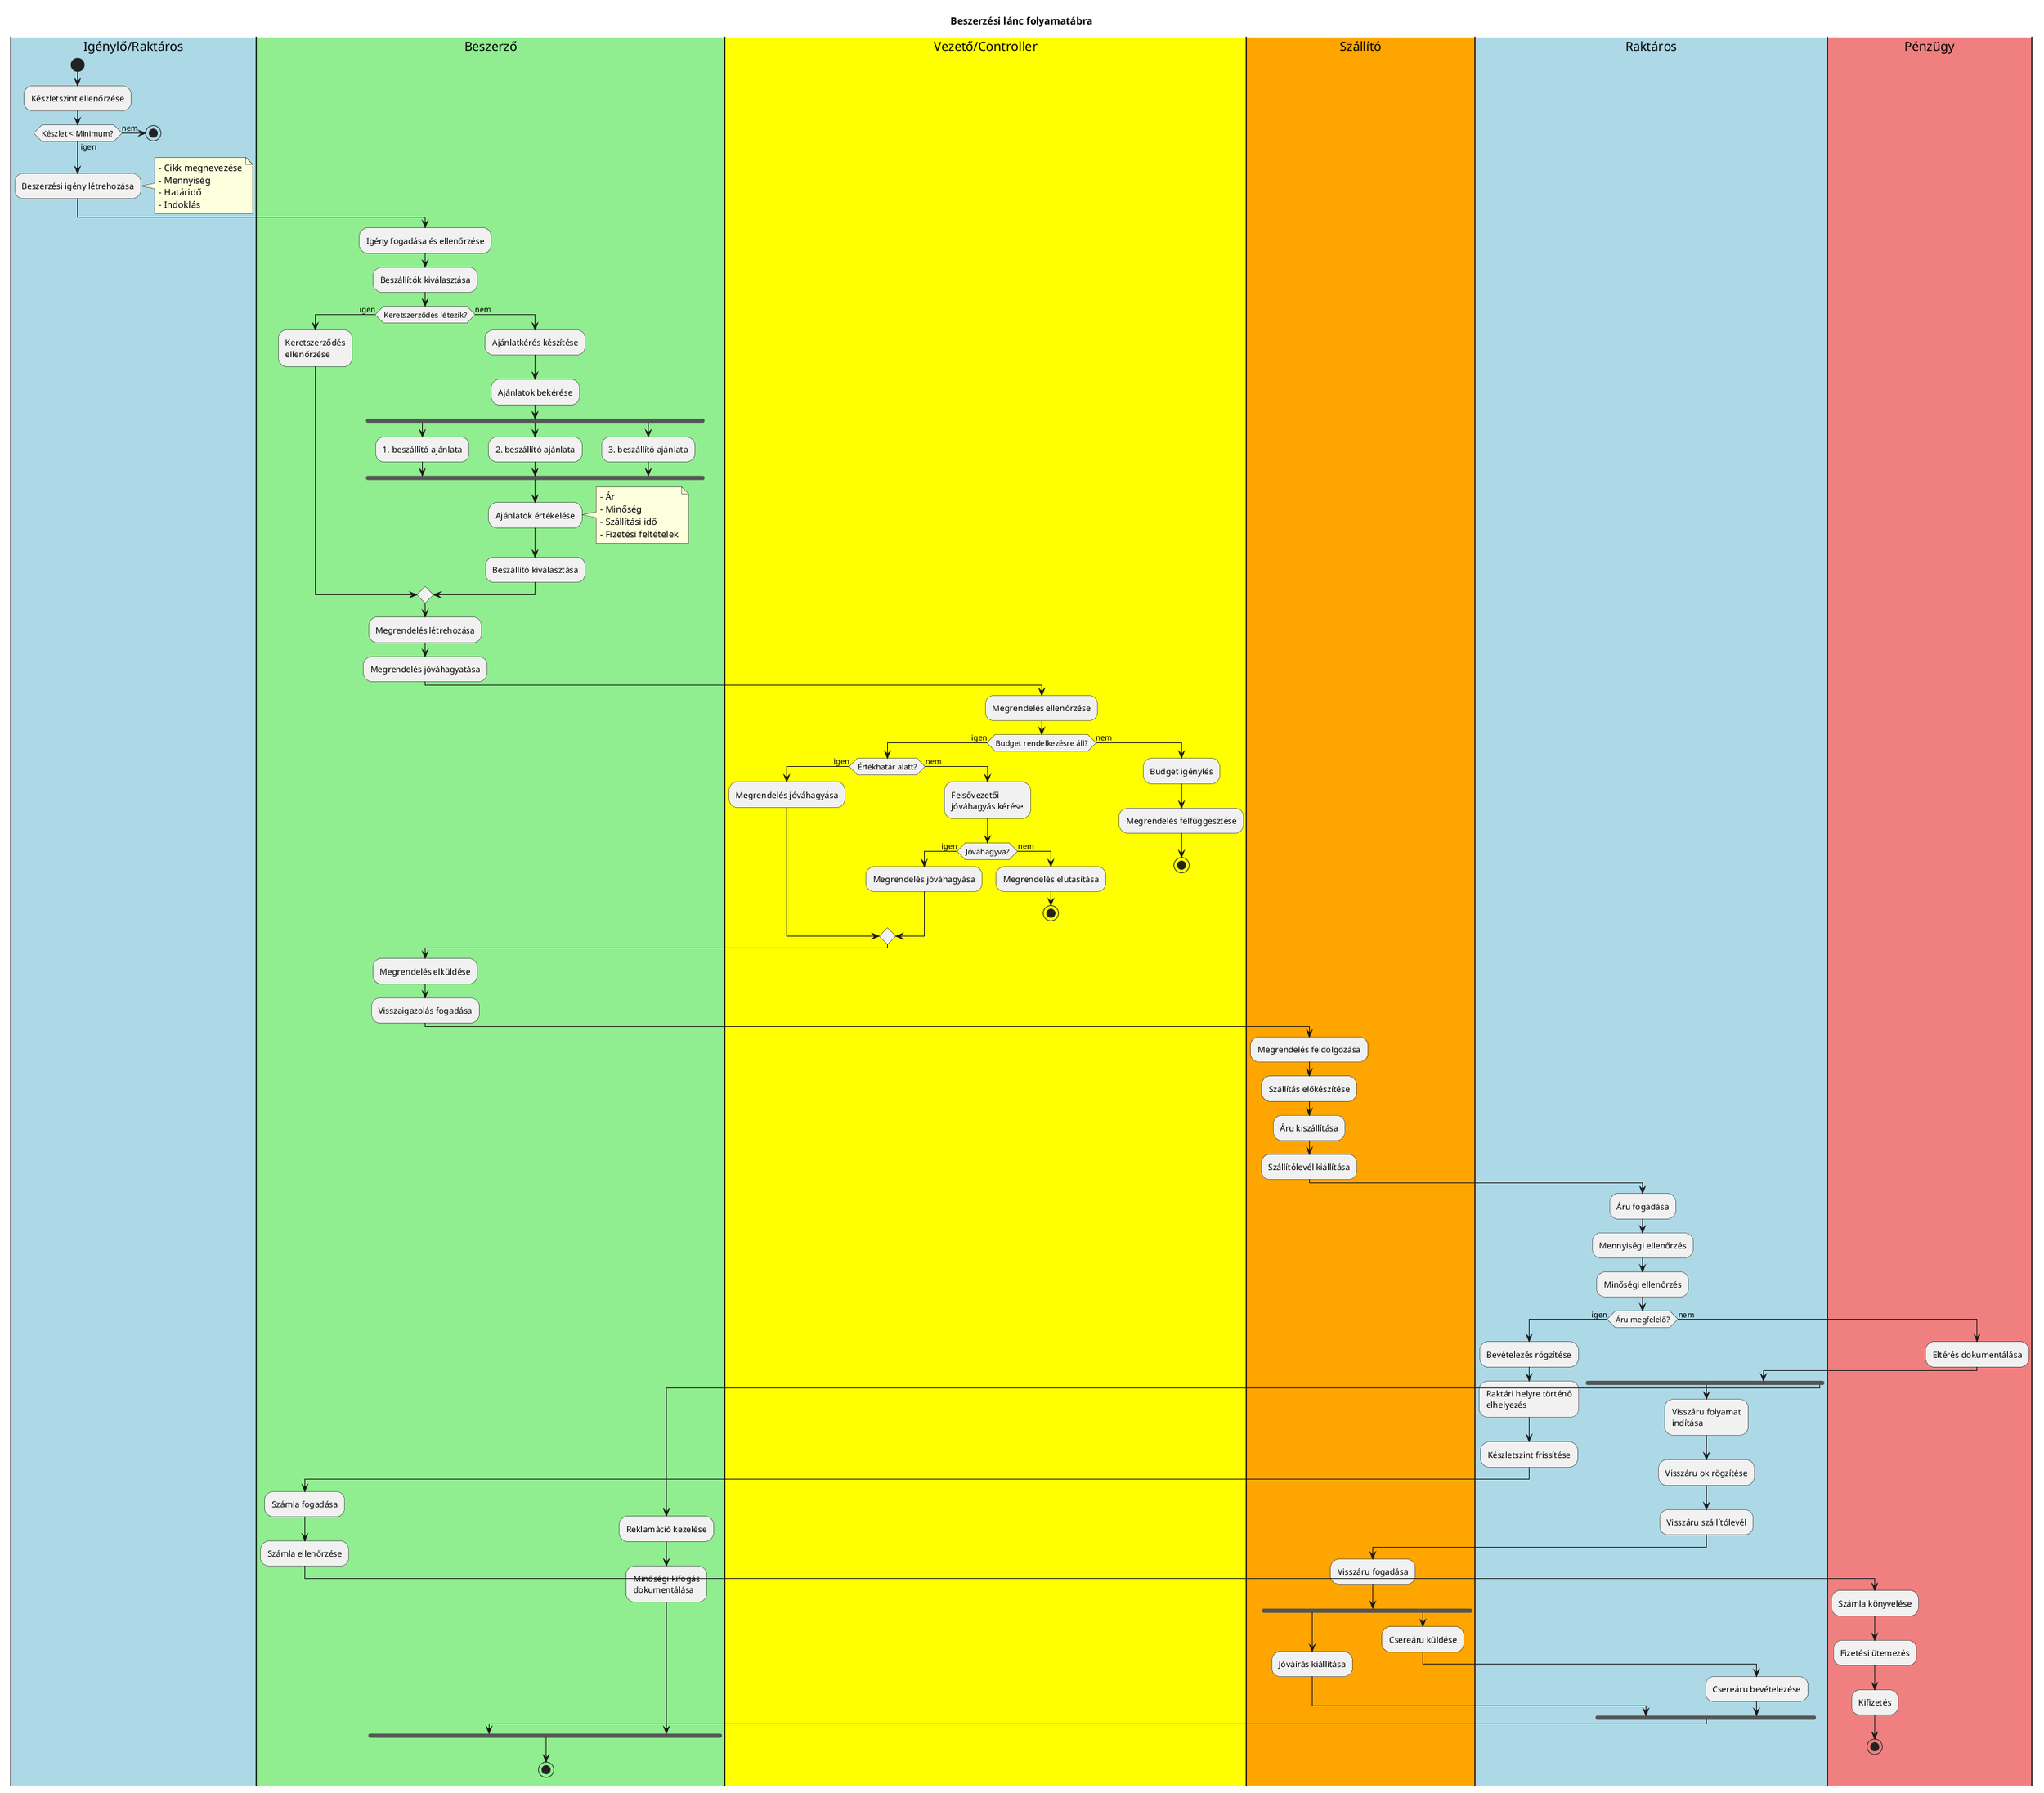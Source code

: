 @startuml Beszerzési lánc folyamatábra

!define RECTANGLE class

title Beszerzési lánc folyamatábra

|#LightBlue|Igénylő/Raktáros|
start
:Készletszint ellenőrzése;
if (Készlet < Minimum?) then (igen)
  :Beszerzési igény létrehozása;
  note right
    - Cikk megnevezése
    - Mennyiség
    - Határidő
    - Indoklás
  end note
else (nem)
  stop
endif

|#LightGreen|Beszerző|
:Igény fogadása és ellenőrzése;
:Beszállítók kiválasztása;
if (Keretszerződés létezik?) then (igen)
  :Keretszerződés\nellenőrzése;
else (nem)
  :Ajánlatkérés készítése;
  :Ajánlatok bekérése;
  fork
    :1. beszállító ajánlata;
  fork again
    :2. beszállító ajánlata;
  fork again
    :3. beszállító ajánlata;
  end fork
  :Ajánlatok értékelése;
  note right
    - Ár
    - Minőség
    - Szállítási idő
    - Fizetési feltételek
  end note
  :Beszállító kiválasztása;
endif

:Megrendelés létrehozása;
:Megrendelés jóváhagyatása;

|#Yellow|Vezető/Controller|
:Megrendelés ellenőrzése;
if (Budget rendelkezésre áll?) then (igen)
  if (Értékhatár alatt?) then (igen)
    :Megrendelés jóváhagyása;
  else (nem)
    :Felsővezetői\njóváhagyás kérése;
    if (Jóváhagyva?) then (igen)
      :Megrendelés jóváhagyása;
    else (nem)
      :Megrendelés elutasítása;
      stop
    endif
  endif
else (nem)
  :Budget igénylés;
  :Megrendelés felfüggesztése;
  stop
endif

|#LightGreen|Beszerző|
:Megrendelés elküldése;
:Visszaigazolás fogadása;

|#Orange|Szállító|
:Megrendelés feldolgozása;
:Szállítás előkészítése;
:Áru kiszállítása;
:Szállítólevél kiállítása;

|#LightBlue|Raktáros|
:Áru fogadása;
:Mennyiségi ellenőrzés;
:Minőségi ellenőrzés;

if (Áru megfelelő?) then (igen)
  :Bevételezés rögzítése;
  :Raktári helyre történő\nelhelyezés;
  :Készletszint frissítése;

  |#LightGreen|Beszerző|
  :Számla fogadása;
  :Számla ellenőrzése;

  |#LightCoral|Pénzügy|
  :Számla könyvelése;
  :Fizetési ütemezés;
  :Kifizetés;
  stop

else (nem)
  :Eltérés dokumentálása;

  |#LightBlue|Raktáros|
  fork
    :Visszáru folyamat\nindítása;
    :Visszáru ok rögzítése;
    :Visszáru szállítólevél;

    |#Orange|Szállító|
    :Visszáru fogadása;
    fork
      :Jóváírás kiállítása;
    fork again
      :Csereáru küldése;
      |#LightBlue|Raktáros|
      :Csereáru bevételezése;
    end fork

  fork again
    |#LightGreen|Beszerző|
    :Reklamáció kezelése;
    :Minőségi kifogás\ndokumentálása;
  end fork

  stop
endif

@enduml